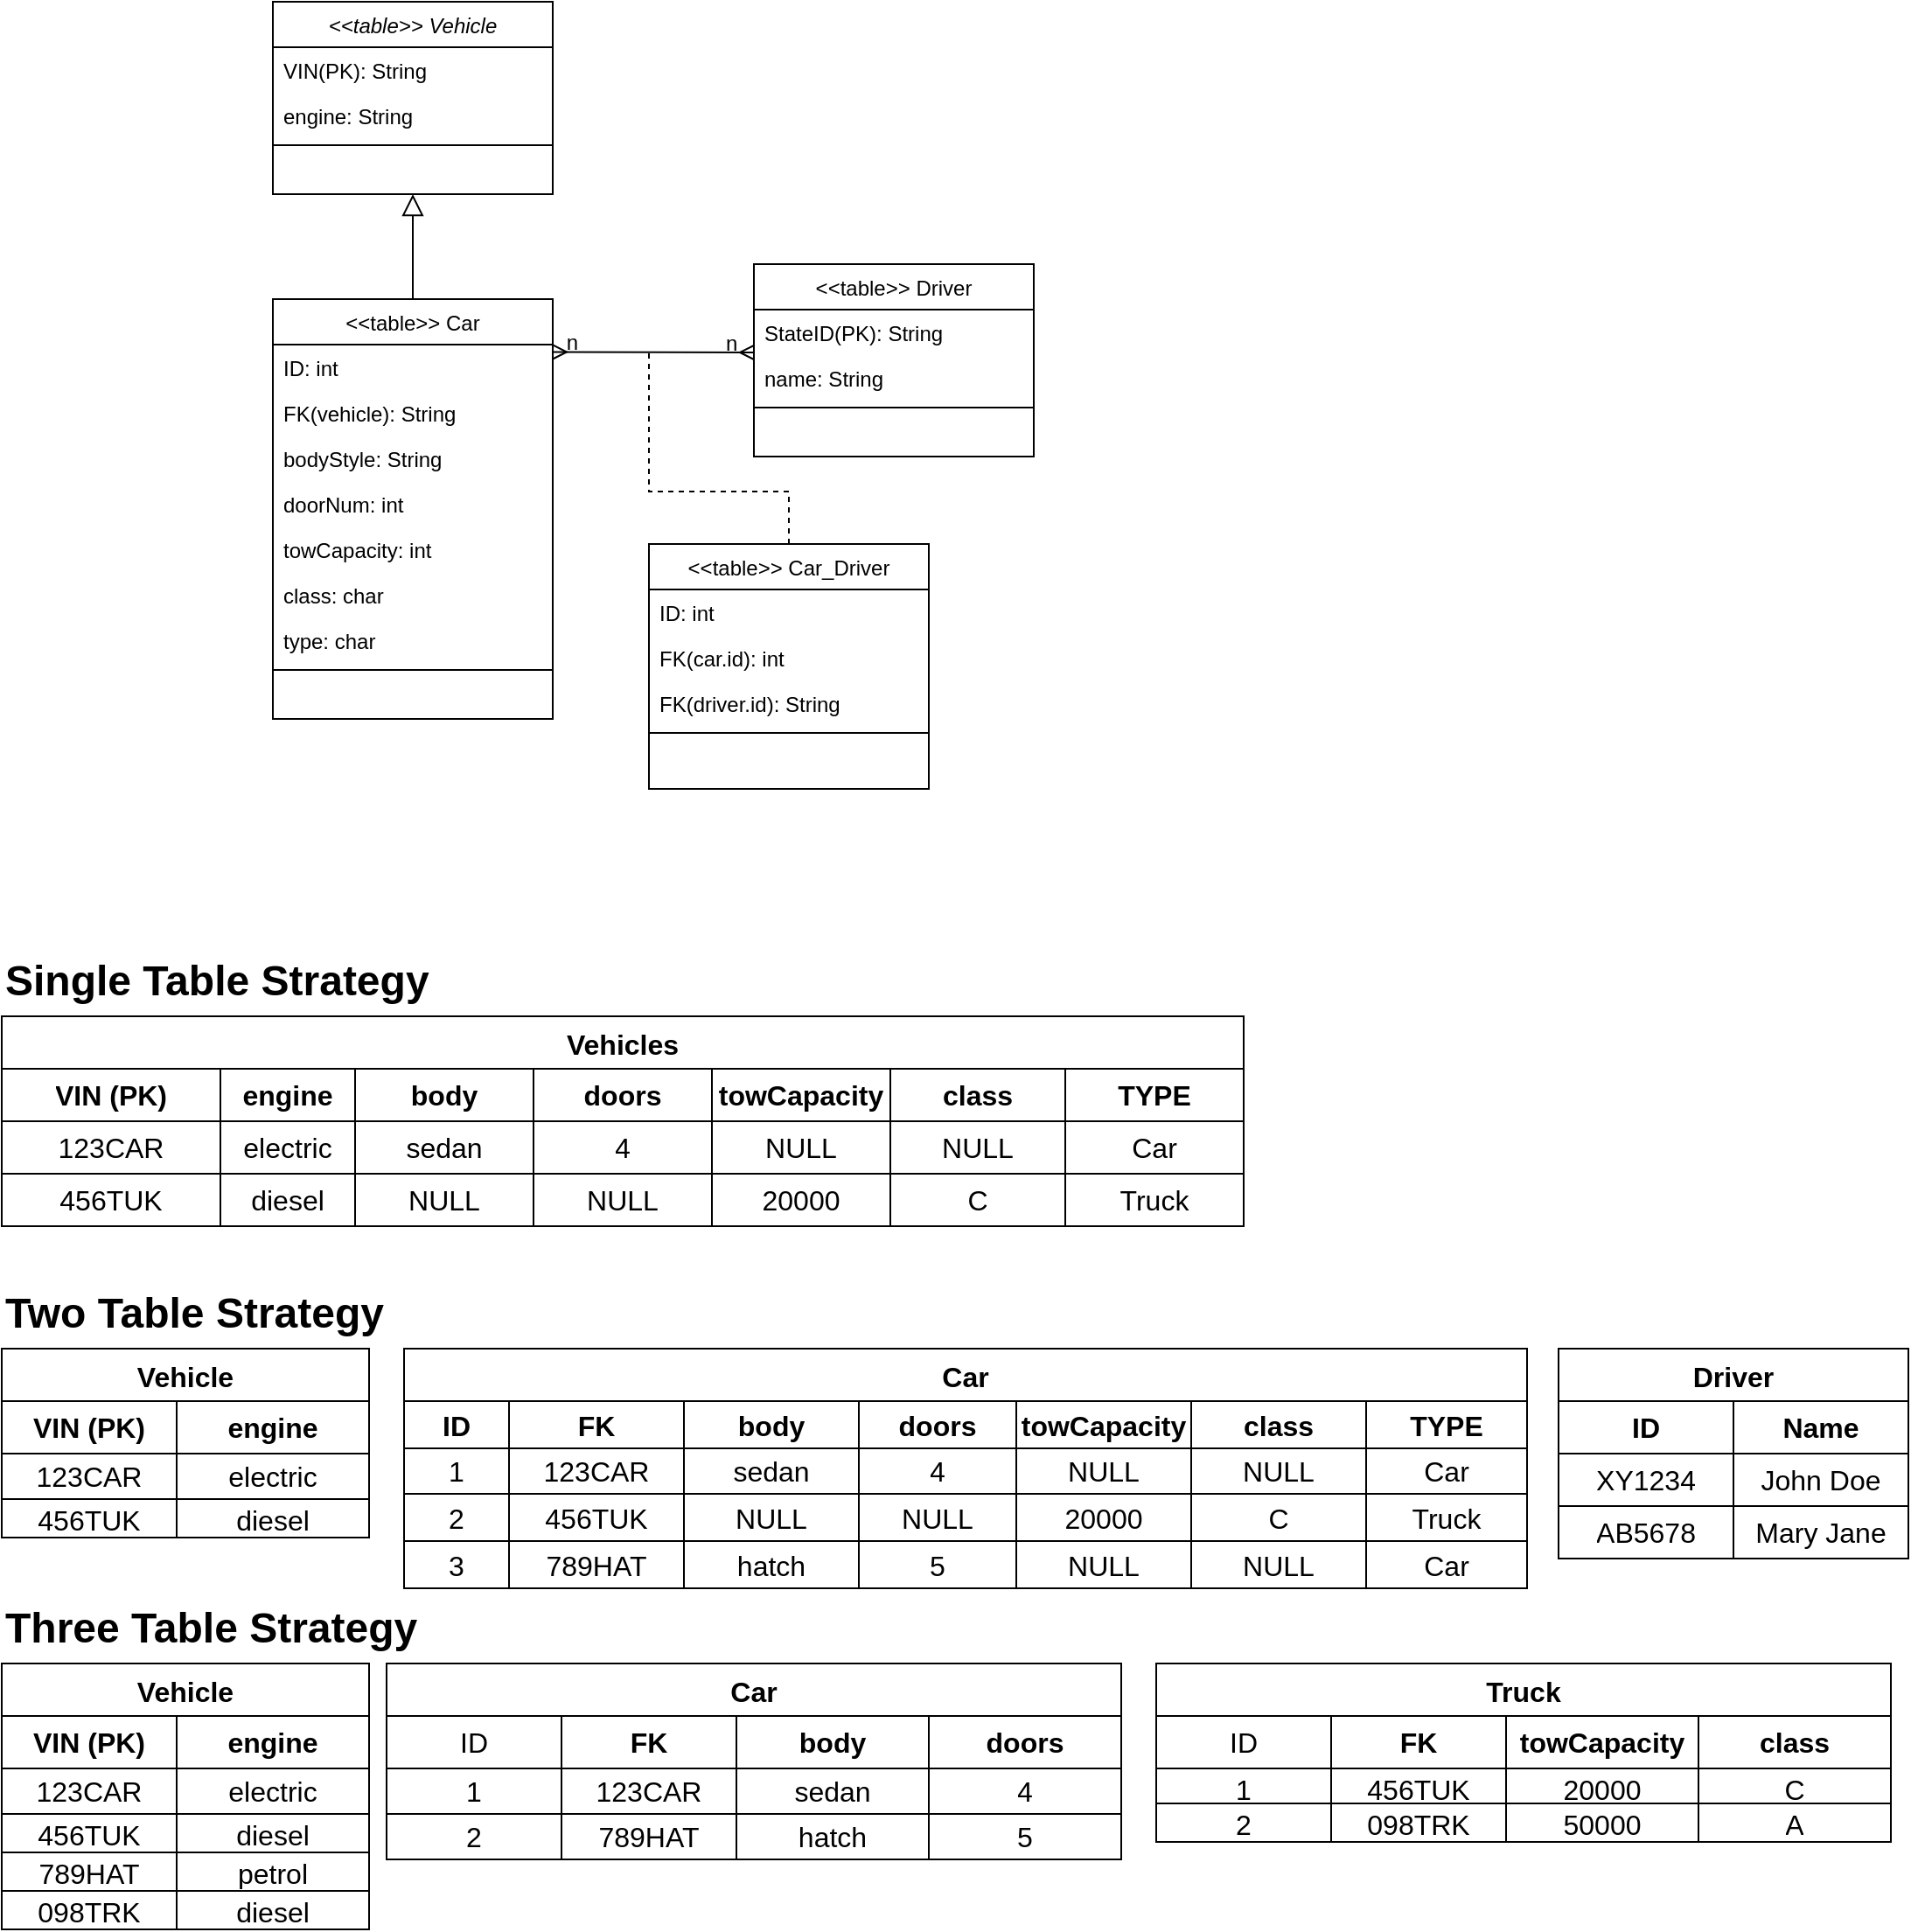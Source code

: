 <mxfile version="22.0.8" type="github">
  <diagram id="C5RBs43oDa-KdzZeNtuy" name="Page-1">
    <mxGraphModel dx="1059" dy="1862" grid="1" gridSize="10" guides="1" tooltips="1" connect="1" arrows="1" fold="1" page="1" pageScale="1" pageWidth="827" pageHeight="1169" math="0" shadow="0">
      <root>
        <mxCell id="WIyWlLk6GJQsqaUBKTNV-0" />
        <mxCell id="WIyWlLk6GJQsqaUBKTNV-1" parent="WIyWlLk6GJQsqaUBKTNV-0" />
        <mxCell id="zkfFHV4jXpPFQw0GAbJ--0" value="&lt;&lt;table&gt;&gt; Vehicle" style="swimlane;fontStyle=2;align=center;verticalAlign=top;childLayout=stackLayout;horizontal=1;startSize=26;horizontalStack=0;resizeParent=1;resizeLast=0;collapsible=1;marginBottom=0;rounded=0;shadow=0;strokeWidth=1;" parent="WIyWlLk6GJQsqaUBKTNV-1" vertex="1">
          <mxGeometry x="185" y="-110" width="160" height="110" as="geometry">
            <mxRectangle x="230" y="140" width="160" height="26" as="alternateBounds" />
          </mxGeometry>
        </mxCell>
        <mxCell id="zkfFHV4jXpPFQw0GAbJ--1" value="VIN(PK): String" style="text;align=left;verticalAlign=top;spacingLeft=4;spacingRight=4;overflow=hidden;rotatable=0;points=[[0,0.5],[1,0.5]];portConstraint=eastwest;" parent="zkfFHV4jXpPFQw0GAbJ--0" vertex="1">
          <mxGeometry y="26" width="160" height="26" as="geometry" />
        </mxCell>
        <mxCell id="zkfFHV4jXpPFQw0GAbJ--3" value="engine: String" style="text;align=left;verticalAlign=top;spacingLeft=4;spacingRight=4;overflow=hidden;rotatable=0;points=[[0,0.5],[1,0.5]];portConstraint=eastwest;rounded=0;shadow=0;html=0;" parent="zkfFHV4jXpPFQw0GAbJ--0" vertex="1">
          <mxGeometry y="52" width="160" height="26" as="geometry" />
        </mxCell>
        <mxCell id="zkfFHV4jXpPFQw0GAbJ--4" value="" style="line;html=1;strokeWidth=1;align=left;verticalAlign=middle;spacingTop=-1;spacingLeft=3;spacingRight=3;rotatable=0;labelPosition=right;points=[];portConstraint=eastwest;" parent="zkfFHV4jXpPFQw0GAbJ--0" vertex="1">
          <mxGeometry y="78" width="160" height="8" as="geometry" />
        </mxCell>
        <mxCell id="zkfFHV4jXpPFQw0GAbJ--6" value="&lt;&lt;table&gt;&gt; Car" style="swimlane;fontStyle=0;align=center;verticalAlign=top;childLayout=stackLayout;horizontal=1;startSize=26;horizontalStack=0;resizeParent=1;resizeLast=0;collapsible=1;marginBottom=0;rounded=0;shadow=0;strokeWidth=1;" parent="WIyWlLk6GJQsqaUBKTNV-1" vertex="1">
          <mxGeometry x="185" y="60" width="160" height="240" as="geometry">
            <mxRectangle x="130" y="380" width="160" height="26" as="alternateBounds" />
          </mxGeometry>
        </mxCell>
        <mxCell id="qTT1qWsow2gn_lTEbIj9-9" value="ID: int" style="text;align=left;verticalAlign=top;spacingLeft=4;spacingRight=4;overflow=hidden;rotatable=0;points=[[0,0.5],[1,0.5]];portConstraint=eastwest;" parent="zkfFHV4jXpPFQw0GAbJ--6" vertex="1">
          <mxGeometry y="26" width="160" height="26" as="geometry" />
        </mxCell>
        <mxCell id="qTT1qWsow2gn_lTEbIj9-7" value="FK(vehicle): String" style="text;align=left;verticalAlign=top;spacingLeft=4;spacingRight=4;overflow=hidden;rotatable=0;points=[[0,0.5],[1,0.5]];portConstraint=eastwest;" parent="zkfFHV4jXpPFQw0GAbJ--6" vertex="1">
          <mxGeometry y="52" width="160" height="26" as="geometry" />
        </mxCell>
        <mxCell id="zkfFHV4jXpPFQw0GAbJ--7" value="bodyStyle: String" style="text;align=left;verticalAlign=top;spacingLeft=4;spacingRight=4;overflow=hidden;rotatable=0;points=[[0,0.5],[1,0.5]];portConstraint=eastwest;" parent="zkfFHV4jXpPFQw0GAbJ--6" vertex="1">
          <mxGeometry y="78" width="160" height="26" as="geometry" />
        </mxCell>
        <mxCell id="uHE-7Hw3FMsKGd7m1PLl-0" value="doorNum: int" style="text;align=left;verticalAlign=top;spacingLeft=4;spacingRight=4;overflow=hidden;rotatable=0;points=[[0,0.5],[1,0.5]];portConstraint=eastwest;rounded=0;shadow=0;html=0;" parent="zkfFHV4jXpPFQw0GAbJ--6" vertex="1">
          <mxGeometry y="104" width="160" height="26" as="geometry" />
        </mxCell>
        <mxCell id="jzrq9AwOAMs-qS_vkONS-0" value="towCapacity: int" style="text;align=left;verticalAlign=top;spacingLeft=4;spacingRight=4;overflow=hidden;rotatable=0;points=[[0,0.5],[1,0.5]];portConstraint=eastwest;" vertex="1" parent="zkfFHV4jXpPFQw0GAbJ--6">
          <mxGeometry y="130" width="160" height="26" as="geometry" />
        </mxCell>
        <mxCell id="jzrq9AwOAMs-qS_vkONS-1" value="class: char" style="text;align=left;verticalAlign=top;spacingLeft=4;spacingRight=4;overflow=hidden;rotatable=0;points=[[0,0.5],[1,0.5]];portConstraint=eastwest;" vertex="1" parent="zkfFHV4jXpPFQw0GAbJ--6">
          <mxGeometry y="156" width="160" height="26" as="geometry" />
        </mxCell>
        <mxCell id="jzrq9AwOAMs-qS_vkONS-2" value="type: char" style="text;align=left;verticalAlign=top;spacingLeft=4;spacingRight=4;overflow=hidden;rotatable=0;points=[[0,0.5],[1,0.5]];portConstraint=eastwest;" vertex="1" parent="zkfFHV4jXpPFQw0GAbJ--6">
          <mxGeometry y="182" width="160" height="26" as="geometry" />
        </mxCell>
        <mxCell id="zkfFHV4jXpPFQw0GAbJ--9" value="" style="line;html=1;strokeWidth=1;align=left;verticalAlign=middle;spacingTop=-1;spacingLeft=3;spacingRight=3;rotatable=0;labelPosition=right;points=[];portConstraint=eastwest;" parent="zkfFHV4jXpPFQw0GAbJ--6" vertex="1">
          <mxGeometry y="208" width="160" height="8" as="geometry" />
        </mxCell>
        <mxCell id="zkfFHV4jXpPFQw0GAbJ--12" value="" style="endArrow=block;endSize=10;endFill=0;shadow=0;strokeWidth=1;rounded=0;edgeStyle=elbowEdgeStyle;elbow=vertical;" parent="WIyWlLk6GJQsqaUBKTNV-1" source="zkfFHV4jXpPFQw0GAbJ--6" target="zkfFHV4jXpPFQw0GAbJ--0" edge="1">
          <mxGeometry width="160" relative="1" as="geometry">
            <mxPoint x="205" y="53" as="sourcePoint" />
            <mxPoint x="205" y="53" as="targetPoint" />
          </mxGeometry>
        </mxCell>
        <mxCell id="uHE-7Hw3FMsKGd7m1PLl-2" value="Vehicles" style="shape=table;startSize=30;container=1;collapsible=0;childLayout=tableLayout;strokeColor=default;fontSize=16;fontStyle=1" parent="WIyWlLk6GJQsqaUBKTNV-1" vertex="1">
          <mxGeometry x="30" y="470" width="710" height="120" as="geometry" />
        </mxCell>
        <mxCell id="uHE-7Hw3FMsKGd7m1PLl-3" value="" style="shape=tableRow;horizontal=0;startSize=0;swimlaneHead=0;swimlaneBody=0;strokeColor=inherit;top=0;left=0;bottom=0;right=0;collapsible=0;dropTarget=0;fillColor=none;points=[[0,0.5],[1,0.5]];portConstraint=eastwest;fontSize=16;" parent="uHE-7Hw3FMsKGd7m1PLl-2" vertex="1">
          <mxGeometry y="30" width="710" height="30" as="geometry" />
        </mxCell>
        <mxCell id="uHE-7Hw3FMsKGd7m1PLl-4" value="&lt;b&gt;VIN (PK)&lt;/b&gt;" style="shape=partialRectangle;html=1;whiteSpace=wrap;connectable=0;strokeColor=inherit;overflow=hidden;fillColor=none;top=0;left=0;bottom=0;right=0;pointerEvents=1;fontSize=16;" parent="uHE-7Hw3FMsKGd7m1PLl-3" vertex="1">
          <mxGeometry width="125" height="30" as="geometry">
            <mxRectangle width="125" height="30" as="alternateBounds" />
          </mxGeometry>
        </mxCell>
        <mxCell id="uHE-7Hw3FMsKGd7m1PLl-5" value="&lt;b&gt;engine&lt;/b&gt;" style="shape=partialRectangle;html=1;whiteSpace=wrap;connectable=0;strokeColor=inherit;overflow=hidden;fillColor=none;top=0;left=0;bottom=0;right=0;pointerEvents=1;fontSize=16;" parent="uHE-7Hw3FMsKGd7m1PLl-3" vertex="1">
          <mxGeometry x="125" width="77" height="30" as="geometry">
            <mxRectangle width="77" height="30" as="alternateBounds" />
          </mxGeometry>
        </mxCell>
        <mxCell id="uHE-7Hw3FMsKGd7m1PLl-6" value="&lt;b&gt;body&lt;/b&gt;" style="shape=partialRectangle;html=1;whiteSpace=wrap;connectable=0;strokeColor=inherit;overflow=hidden;fillColor=none;top=0;left=0;bottom=0;right=0;pointerEvents=1;fontSize=16;" parent="uHE-7Hw3FMsKGd7m1PLl-3" vertex="1">
          <mxGeometry x="202" width="102" height="30" as="geometry">
            <mxRectangle width="102" height="30" as="alternateBounds" />
          </mxGeometry>
        </mxCell>
        <mxCell id="uHE-7Hw3FMsKGd7m1PLl-15" value="&lt;b&gt;doors&lt;/b&gt;" style="shape=partialRectangle;html=1;whiteSpace=wrap;connectable=0;strokeColor=inherit;overflow=hidden;fillColor=none;top=0;left=0;bottom=0;right=0;pointerEvents=1;fontSize=16;" parent="uHE-7Hw3FMsKGd7m1PLl-3" vertex="1">
          <mxGeometry x="304" width="102" height="30" as="geometry">
            <mxRectangle width="102" height="30" as="alternateBounds" />
          </mxGeometry>
        </mxCell>
        <mxCell id="uHE-7Hw3FMsKGd7m1PLl-18" value="&lt;b&gt;towCapacity&lt;/b&gt;" style="shape=partialRectangle;html=1;whiteSpace=wrap;connectable=0;strokeColor=inherit;overflow=hidden;fillColor=none;top=0;left=0;bottom=0;right=0;pointerEvents=1;fontSize=16;" parent="uHE-7Hw3FMsKGd7m1PLl-3" vertex="1">
          <mxGeometry x="406" width="102" height="30" as="geometry">
            <mxRectangle width="102" height="30" as="alternateBounds" />
          </mxGeometry>
        </mxCell>
        <mxCell id="uHE-7Hw3FMsKGd7m1PLl-21" value="&lt;b&gt;class&lt;/b&gt;" style="shape=partialRectangle;html=1;whiteSpace=wrap;connectable=0;strokeColor=inherit;overflow=hidden;fillColor=none;top=0;left=0;bottom=0;right=0;pointerEvents=1;fontSize=16;" parent="uHE-7Hw3FMsKGd7m1PLl-3" vertex="1">
          <mxGeometry x="508" width="100" height="30" as="geometry">
            <mxRectangle width="100" height="30" as="alternateBounds" />
          </mxGeometry>
        </mxCell>
        <mxCell id="uHE-7Hw3FMsKGd7m1PLl-27" value="&lt;b&gt;TYPE&lt;/b&gt;" style="shape=partialRectangle;html=1;whiteSpace=wrap;connectable=0;strokeColor=inherit;overflow=hidden;fillColor=none;top=0;left=0;bottom=0;right=0;pointerEvents=1;fontSize=16;" parent="uHE-7Hw3FMsKGd7m1PLl-3" vertex="1">
          <mxGeometry x="608" width="102" height="30" as="geometry">
            <mxRectangle width="102" height="30" as="alternateBounds" />
          </mxGeometry>
        </mxCell>
        <mxCell id="uHE-7Hw3FMsKGd7m1PLl-7" value="" style="shape=tableRow;horizontal=0;startSize=0;swimlaneHead=0;swimlaneBody=0;strokeColor=inherit;top=0;left=0;bottom=0;right=0;collapsible=0;dropTarget=0;fillColor=none;points=[[0,0.5],[1,0.5]];portConstraint=eastwest;fontSize=16;" parent="uHE-7Hw3FMsKGd7m1PLl-2" vertex="1">
          <mxGeometry y="60" width="710" height="30" as="geometry" />
        </mxCell>
        <mxCell id="uHE-7Hw3FMsKGd7m1PLl-8" value="123CAR" style="shape=partialRectangle;html=1;whiteSpace=wrap;connectable=0;strokeColor=inherit;overflow=hidden;fillColor=none;top=0;left=0;bottom=0;right=0;pointerEvents=1;fontSize=16;" parent="uHE-7Hw3FMsKGd7m1PLl-7" vertex="1">
          <mxGeometry width="125" height="30" as="geometry">
            <mxRectangle width="125" height="30" as="alternateBounds" />
          </mxGeometry>
        </mxCell>
        <mxCell id="uHE-7Hw3FMsKGd7m1PLl-9" value="electric" style="shape=partialRectangle;html=1;whiteSpace=wrap;connectable=0;strokeColor=inherit;overflow=hidden;fillColor=none;top=0;left=0;bottom=0;right=0;pointerEvents=1;fontSize=16;" parent="uHE-7Hw3FMsKGd7m1PLl-7" vertex="1">
          <mxGeometry x="125" width="77" height="30" as="geometry">
            <mxRectangle width="77" height="30" as="alternateBounds" />
          </mxGeometry>
        </mxCell>
        <mxCell id="uHE-7Hw3FMsKGd7m1PLl-10" value="sedan" style="shape=partialRectangle;html=1;whiteSpace=wrap;connectable=0;strokeColor=inherit;overflow=hidden;fillColor=none;top=0;left=0;bottom=0;right=0;pointerEvents=1;fontSize=16;" parent="uHE-7Hw3FMsKGd7m1PLl-7" vertex="1">
          <mxGeometry x="202" width="102" height="30" as="geometry">
            <mxRectangle width="102" height="30" as="alternateBounds" />
          </mxGeometry>
        </mxCell>
        <mxCell id="uHE-7Hw3FMsKGd7m1PLl-16" value="4" style="shape=partialRectangle;html=1;whiteSpace=wrap;connectable=0;strokeColor=inherit;overflow=hidden;fillColor=none;top=0;left=0;bottom=0;right=0;pointerEvents=1;fontSize=16;" parent="uHE-7Hw3FMsKGd7m1PLl-7" vertex="1">
          <mxGeometry x="304" width="102" height="30" as="geometry">
            <mxRectangle width="102" height="30" as="alternateBounds" />
          </mxGeometry>
        </mxCell>
        <mxCell id="uHE-7Hw3FMsKGd7m1PLl-19" value="NULL" style="shape=partialRectangle;html=1;whiteSpace=wrap;connectable=0;strokeColor=inherit;overflow=hidden;fillColor=none;top=0;left=0;bottom=0;right=0;pointerEvents=1;fontSize=16;" parent="uHE-7Hw3FMsKGd7m1PLl-7" vertex="1">
          <mxGeometry x="406" width="102" height="30" as="geometry">
            <mxRectangle width="102" height="30" as="alternateBounds" />
          </mxGeometry>
        </mxCell>
        <mxCell id="uHE-7Hw3FMsKGd7m1PLl-22" value="NULL" style="shape=partialRectangle;html=1;whiteSpace=wrap;connectable=0;strokeColor=inherit;overflow=hidden;fillColor=none;top=0;left=0;bottom=0;right=0;pointerEvents=1;fontSize=16;" parent="uHE-7Hw3FMsKGd7m1PLl-7" vertex="1">
          <mxGeometry x="508" width="100" height="30" as="geometry">
            <mxRectangle width="100" height="30" as="alternateBounds" />
          </mxGeometry>
        </mxCell>
        <mxCell id="uHE-7Hw3FMsKGd7m1PLl-28" value="Car" style="shape=partialRectangle;html=1;whiteSpace=wrap;connectable=0;strokeColor=inherit;overflow=hidden;fillColor=none;top=0;left=0;bottom=0;right=0;pointerEvents=1;fontSize=16;" parent="uHE-7Hw3FMsKGd7m1PLl-7" vertex="1">
          <mxGeometry x="608" width="102" height="30" as="geometry">
            <mxRectangle width="102" height="30" as="alternateBounds" />
          </mxGeometry>
        </mxCell>
        <mxCell id="uHE-7Hw3FMsKGd7m1PLl-11" value="" style="shape=tableRow;horizontal=0;startSize=0;swimlaneHead=0;swimlaneBody=0;strokeColor=inherit;top=0;left=0;bottom=0;right=0;collapsible=0;dropTarget=0;fillColor=none;points=[[0,0.5],[1,0.5]];portConstraint=eastwest;fontSize=16;" parent="uHE-7Hw3FMsKGd7m1PLl-2" vertex="1">
          <mxGeometry y="90" width="710" height="30" as="geometry" />
        </mxCell>
        <mxCell id="uHE-7Hw3FMsKGd7m1PLl-12" value="456TUK" style="shape=partialRectangle;html=1;whiteSpace=wrap;connectable=0;strokeColor=inherit;overflow=hidden;fillColor=none;top=0;left=0;bottom=0;right=0;pointerEvents=1;fontSize=16;" parent="uHE-7Hw3FMsKGd7m1PLl-11" vertex="1">
          <mxGeometry width="125" height="30" as="geometry">
            <mxRectangle width="125" height="30" as="alternateBounds" />
          </mxGeometry>
        </mxCell>
        <mxCell id="uHE-7Hw3FMsKGd7m1PLl-13" value="diesel" style="shape=partialRectangle;html=1;whiteSpace=wrap;connectable=0;strokeColor=inherit;overflow=hidden;fillColor=none;top=0;left=0;bottom=0;right=0;pointerEvents=1;fontSize=16;" parent="uHE-7Hw3FMsKGd7m1PLl-11" vertex="1">
          <mxGeometry x="125" width="77" height="30" as="geometry">
            <mxRectangle width="77" height="30" as="alternateBounds" />
          </mxGeometry>
        </mxCell>
        <mxCell id="uHE-7Hw3FMsKGd7m1PLl-14" value="NULL" style="shape=partialRectangle;html=1;whiteSpace=wrap;connectable=0;strokeColor=inherit;overflow=hidden;fillColor=none;top=0;left=0;bottom=0;right=0;pointerEvents=1;fontSize=16;" parent="uHE-7Hw3FMsKGd7m1PLl-11" vertex="1">
          <mxGeometry x="202" width="102" height="30" as="geometry">
            <mxRectangle width="102" height="30" as="alternateBounds" />
          </mxGeometry>
        </mxCell>
        <mxCell id="uHE-7Hw3FMsKGd7m1PLl-17" value="NULL" style="shape=partialRectangle;html=1;whiteSpace=wrap;connectable=0;strokeColor=inherit;overflow=hidden;fillColor=none;top=0;left=0;bottom=0;right=0;pointerEvents=1;fontSize=16;" parent="uHE-7Hw3FMsKGd7m1PLl-11" vertex="1">
          <mxGeometry x="304" width="102" height="30" as="geometry">
            <mxRectangle width="102" height="30" as="alternateBounds" />
          </mxGeometry>
        </mxCell>
        <mxCell id="uHE-7Hw3FMsKGd7m1PLl-20" value="20000" style="shape=partialRectangle;html=1;whiteSpace=wrap;connectable=0;strokeColor=inherit;overflow=hidden;fillColor=none;top=0;left=0;bottom=0;right=0;pointerEvents=1;fontSize=16;" parent="uHE-7Hw3FMsKGd7m1PLl-11" vertex="1">
          <mxGeometry x="406" width="102" height="30" as="geometry">
            <mxRectangle width="102" height="30" as="alternateBounds" />
          </mxGeometry>
        </mxCell>
        <mxCell id="uHE-7Hw3FMsKGd7m1PLl-23" value="C" style="shape=partialRectangle;html=1;whiteSpace=wrap;connectable=0;strokeColor=inherit;overflow=hidden;fillColor=none;top=0;left=0;bottom=0;right=0;pointerEvents=1;fontSize=16;" parent="uHE-7Hw3FMsKGd7m1PLl-11" vertex="1">
          <mxGeometry x="508" width="100" height="30" as="geometry">
            <mxRectangle width="100" height="30" as="alternateBounds" />
          </mxGeometry>
        </mxCell>
        <mxCell id="uHE-7Hw3FMsKGd7m1PLl-29" value="Truck" style="shape=partialRectangle;html=1;whiteSpace=wrap;connectable=0;strokeColor=inherit;overflow=hidden;fillColor=none;top=0;left=0;bottom=0;right=0;pointerEvents=1;fontSize=16;" parent="uHE-7Hw3FMsKGd7m1PLl-11" vertex="1">
          <mxGeometry x="608" width="102" height="30" as="geometry">
            <mxRectangle width="102" height="30" as="alternateBounds" />
          </mxGeometry>
        </mxCell>
        <mxCell id="uHE-7Hw3FMsKGd7m1PLl-30" value="Single Table Strategy" style="text;strokeColor=none;fillColor=none;html=1;fontSize=24;fontStyle=1;verticalAlign=middle;align=left;" parent="WIyWlLk6GJQsqaUBKTNV-1" vertex="1">
          <mxGeometry x="30" y="430" width="250" height="40" as="geometry" />
        </mxCell>
        <mxCell id="uHE-7Hw3FMsKGd7m1PLl-31" value="Two Table Strategy" style="text;strokeColor=none;fillColor=none;html=1;fontSize=24;fontStyle=1;verticalAlign=middle;align=left;" parent="WIyWlLk6GJQsqaUBKTNV-1" vertex="1">
          <mxGeometry x="30" y="620" width="250" height="40" as="geometry" />
        </mxCell>
        <mxCell id="uHE-7Hw3FMsKGd7m1PLl-32" value="Vehicle" style="shape=table;startSize=30;container=1;collapsible=0;childLayout=tableLayout;strokeColor=default;fontSize=16;fontStyle=1" parent="WIyWlLk6GJQsqaUBKTNV-1" vertex="1">
          <mxGeometry x="30" y="660" width="210" height="108" as="geometry" />
        </mxCell>
        <mxCell id="uHE-7Hw3FMsKGd7m1PLl-33" value="" style="shape=tableRow;horizontal=0;startSize=0;swimlaneHead=0;swimlaneBody=0;strokeColor=inherit;top=0;left=0;bottom=0;right=0;collapsible=0;dropTarget=0;fillColor=none;points=[[0,0.5],[1,0.5]];portConstraint=eastwest;fontSize=16;" parent="uHE-7Hw3FMsKGd7m1PLl-32" vertex="1">
          <mxGeometry y="30" width="210" height="30" as="geometry" />
        </mxCell>
        <mxCell id="uHE-7Hw3FMsKGd7m1PLl-34" value="&lt;b&gt;VIN (PK)&lt;/b&gt;" style="shape=partialRectangle;html=1;whiteSpace=wrap;connectable=0;strokeColor=inherit;overflow=hidden;fillColor=none;top=0;left=0;bottom=0;right=0;pointerEvents=1;fontSize=16;" parent="uHE-7Hw3FMsKGd7m1PLl-33" vertex="1">
          <mxGeometry width="100" height="30" as="geometry">
            <mxRectangle width="100" height="30" as="alternateBounds" />
          </mxGeometry>
        </mxCell>
        <mxCell id="uHE-7Hw3FMsKGd7m1PLl-35" value="&lt;b&gt;engine&lt;/b&gt;" style="shape=partialRectangle;html=1;whiteSpace=wrap;connectable=0;strokeColor=inherit;overflow=hidden;fillColor=none;top=0;left=0;bottom=0;right=0;pointerEvents=1;fontSize=16;" parent="uHE-7Hw3FMsKGd7m1PLl-33" vertex="1">
          <mxGeometry x="100" width="110" height="30" as="geometry">
            <mxRectangle width="110" height="30" as="alternateBounds" />
          </mxGeometry>
        </mxCell>
        <mxCell id="uHE-7Hw3FMsKGd7m1PLl-37" value="" style="shape=tableRow;horizontal=0;startSize=0;swimlaneHead=0;swimlaneBody=0;strokeColor=inherit;top=0;left=0;bottom=0;right=0;collapsible=0;dropTarget=0;fillColor=none;points=[[0,0.5],[1,0.5]];portConstraint=eastwest;fontSize=16;" parent="uHE-7Hw3FMsKGd7m1PLl-32" vertex="1">
          <mxGeometry y="60" width="210" height="26" as="geometry" />
        </mxCell>
        <mxCell id="uHE-7Hw3FMsKGd7m1PLl-38" value="123CAR" style="shape=partialRectangle;html=1;whiteSpace=wrap;connectable=0;strokeColor=inherit;overflow=hidden;fillColor=none;top=0;left=0;bottom=0;right=0;pointerEvents=1;fontSize=16;" parent="uHE-7Hw3FMsKGd7m1PLl-37" vertex="1">
          <mxGeometry width="100" height="26" as="geometry">
            <mxRectangle width="100" height="26" as="alternateBounds" />
          </mxGeometry>
        </mxCell>
        <mxCell id="uHE-7Hw3FMsKGd7m1PLl-39" value="electric" style="shape=partialRectangle;html=1;whiteSpace=wrap;connectable=0;strokeColor=inherit;overflow=hidden;fillColor=none;top=0;left=0;bottom=0;right=0;pointerEvents=1;fontSize=16;" parent="uHE-7Hw3FMsKGd7m1PLl-37" vertex="1">
          <mxGeometry x="100" width="110" height="26" as="geometry">
            <mxRectangle width="110" height="26" as="alternateBounds" />
          </mxGeometry>
        </mxCell>
        <mxCell id="uHE-7Hw3FMsKGd7m1PLl-41" value="" style="shape=tableRow;horizontal=0;startSize=0;swimlaneHead=0;swimlaneBody=0;strokeColor=inherit;top=0;left=0;bottom=0;right=0;collapsible=0;dropTarget=0;fillColor=none;points=[[0,0.5],[1,0.5]];portConstraint=eastwest;fontSize=16;" parent="uHE-7Hw3FMsKGd7m1PLl-32" vertex="1">
          <mxGeometry y="86" width="210" height="22" as="geometry" />
        </mxCell>
        <mxCell id="uHE-7Hw3FMsKGd7m1PLl-42" value="456TUK" style="shape=partialRectangle;html=1;whiteSpace=wrap;connectable=0;strokeColor=inherit;overflow=hidden;fillColor=none;top=0;left=0;bottom=0;right=0;pointerEvents=1;fontSize=16;" parent="uHE-7Hw3FMsKGd7m1PLl-41" vertex="1">
          <mxGeometry width="100" height="22" as="geometry">
            <mxRectangle width="100" height="22" as="alternateBounds" />
          </mxGeometry>
        </mxCell>
        <mxCell id="uHE-7Hw3FMsKGd7m1PLl-43" value="diesel" style="shape=partialRectangle;html=1;whiteSpace=wrap;connectable=0;strokeColor=inherit;overflow=hidden;fillColor=none;top=0;left=0;bottom=0;right=0;pointerEvents=1;fontSize=16;" parent="uHE-7Hw3FMsKGd7m1PLl-41" vertex="1">
          <mxGeometry x="100" width="110" height="22" as="geometry">
            <mxRectangle width="110" height="22" as="alternateBounds" />
          </mxGeometry>
        </mxCell>
        <mxCell id="uHE-7Hw3FMsKGd7m1PLl-45" value="Car" style="shape=table;startSize=30;container=1;collapsible=0;childLayout=tableLayout;strokeColor=default;fontSize=16;fontStyle=1" parent="WIyWlLk6GJQsqaUBKTNV-1" vertex="1">
          <mxGeometry x="260" y="660" width="642" height="137" as="geometry" />
        </mxCell>
        <mxCell id="uHE-7Hw3FMsKGd7m1PLl-46" value="" style="shape=tableRow;horizontal=0;startSize=0;swimlaneHead=0;swimlaneBody=0;strokeColor=inherit;top=0;left=0;bottom=0;right=0;collapsible=0;dropTarget=0;fillColor=none;points=[[0,0.5],[1,0.5]];portConstraint=eastwest;fontSize=16;" parent="uHE-7Hw3FMsKGd7m1PLl-45" vertex="1">
          <mxGeometry y="30" width="642" height="27" as="geometry" />
        </mxCell>
        <mxCell id="uHE-7Hw3FMsKGd7m1PLl-67" value="&lt;b&gt;ID&lt;/b&gt;" style="shape=partialRectangle;html=1;whiteSpace=wrap;connectable=0;strokeColor=inherit;overflow=hidden;fillColor=none;top=0;left=0;bottom=0;right=0;pointerEvents=1;fontSize=16;" parent="uHE-7Hw3FMsKGd7m1PLl-46" vertex="1">
          <mxGeometry width="60" height="27" as="geometry">
            <mxRectangle width="60" height="27" as="alternateBounds" />
          </mxGeometry>
        </mxCell>
        <mxCell id="uHE-7Hw3FMsKGd7m1PLl-47" value="&lt;b&gt;FK&lt;/b&gt;" style="shape=partialRectangle;html=1;whiteSpace=wrap;connectable=0;strokeColor=inherit;overflow=hidden;fillColor=none;top=0;left=0;bottom=0;right=0;pointerEvents=1;fontSize=16;" parent="uHE-7Hw3FMsKGd7m1PLl-46" vertex="1">
          <mxGeometry x="60" width="100" height="27" as="geometry">
            <mxRectangle width="100" height="27" as="alternateBounds" />
          </mxGeometry>
        </mxCell>
        <mxCell id="uHE-7Hw3FMsKGd7m1PLl-48" value="&lt;b&gt;body&lt;/b&gt;" style="shape=partialRectangle;html=1;whiteSpace=wrap;connectable=0;strokeColor=inherit;overflow=hidden;fillColor=none;top=0;left=0;bottom=0;right=0;pointerEvents=1;fontSize=16;" parent="uHE-7Hw3FMsKGd7m1PLl-46" vertex="1">
          <mxGeometry x="160" width="100" height="27" as="geometry">
            <mxRectangle width="100" height="27" as="alternateBounds" />
          </mxGeometry>
        </mxCell>
        <mxCell id="uHE-7Hw3FMsKGd7m1PLl-49" value="&lt;b&gt;doors&lt;/b&gt;" style="shape=partialRectangle;html=1;whiteSpace=wrap;connectable=0;strokeColor=inherit;overflow=hidden;fillColor=none;top=0;left=0;bottom=0;right=0;pointerEvents=1;fontSize=16;" parent="uHE-7Hw3FMsKGd7m1PLl-46" vertex="1">
          <mxGeometry x="260" width="90" height="27" as="geometry">
            <mxRectangle width="90" height="27" as="alternateBounds" />
          </mxGeometry>
        </mxCell>
        <mxCell id="uHE-7Hw3FMsKGd7m1PLl-58" value="&lt;b&gt;towCapacity&lt;/b&gt;" style="shape=partialRectangle;html=1;whiteSpace=wrap;connectable=0;strokeColor=inherit;overflow=hidden;fillColor=none;top=0;left=0;bottom=0;right=0;pointerEvents=1;fontSize=16;" parent="uHE-7Hw3FMsKGd7m1PLl-46" vertex="1">
          <mxGeometry x="350" width="100" height="27" as="geometry">
            <mxRectangle width="100" height="27" as="alternateBounds" />
          </mxGeometry>
        </mxCell>
        <mxCell id="uHE-7Hw3FMsKGd7m1PLl-61" value="&lt;b&gt;class&lt;/b&gt;" style="shape=partialRectangle;html=1;whiteSpace=wrap;connectable=0;strokeColor=inherit;overflow=hidden;fillColor=none;top=0;left=0;bottom=0;right=0;pointerEvents=1;fontSize=16;" parent="uHE-7Hw3FMsKGd7m1PLl-46" vertex="1">
          <mxGeometry x="450" width="100" height="27" as="geometry">
            <mxRectangle width="100" height="27" as="alternateBounds" />
          </mxGeometry>
        </mxCell>
        <mxCell id="uHE-7Hw3FMsKGd7m1PLl-64" value="&lt;b&gt;TYPE&lt;/b&gt;" style="shape=partialRectangle;html=1;whiteSpace=wrap;connectable=0;strokeColor=inherit;overflow=hidden;fillColor=none;top=0;left=0;bottom=0;right=0;pointerEvents=1;fontSize=16;" parent="uHE-7Hw3FMsKGd7m1PLl-46" vertex="1">
          <mxGeometry x="550" width="92" height="27" as="geometry">
            <mxRectangle width="92" height="27" as="alternateBounds" />
          </mxGeometry>
        </mxCell>
        <mxCell id="uHE-7Hw3FMsKGd7m1PLl-50" value="" style="shape=tableRow;horizontal=0;startSize=0;swimlaneHead=0;swimlaneBody=0;strokeColor=inherit;top=0;left=0;bottom=0;right=0;collapsible=0;dropTarget=0;fillColor=none;points=[[0,0.5],[1,0.5]];portConstraint=eastwest;fontSize=16;" parent="uHE-7Hw3FMsKGd7m1PLl-45" vertex="1">
          <mxGeometry y="57" width="642" height="26" as="geometry" />
        </mxCell>
        <mxCell id="uHE-7Hw3FMsKGd7m1PLl-68" value="1" style="shape=partialRectangle;html=1;whiteSpace=wrap;connectable=0;strokeColor=inherit;overflow=hidden;fillColor=none;top=0;left=0;bottom=0;right=0;pointerEvents=1;fontSize=16;" parent="uHE-7Hw3FMsKGd7m1PLl-50" vertex="1">
          <mxGeometry width="60" height="26" as="geometry">
            <mxRectangle width="60" height="26" as="alternateBounds" />
          </mxGeometry>
        </mxCell>
        <mxCell id="uHE-7Hw3FMsKGd7m1PLl-51" value="123CAR" style="shape=partialRectangle;html=1;whiteSpace=wrap;connectable=0;strokeColor=inherit;overflow=hidden;fillColor=none;top=0;left=0;bottom=0;right=0;pointerEvents=1;fontSize=16;" parent="uHE-7Hw3FMsKGd7m1PLl-50" vertex="1">
          <mxGeometry x="60" width="100" height="26" as="geometry">
            <mxRectangle width="100" height="26" as="alternateBounds" />
          </mxGeometry>
        </mxCell>
        <mxCell id="uHE-7Hw3FMsKGd7m1PLl-52" value="sedan" style="shape=partialRectangle;html=1;whiteSpace=wrap;connectable=0;strokeColor=inherit;overflow=hidden;fillColor=none;top=0;left=0;bottom=0;right=0;pointerEvents=1;fontSize=16;" parent="uHE-7Hw3FMsKGd7m1PLl-50" vertex="1">
          <mxGeometry x="160" width="100" height="26" as="geometry">
            <mxRectangle width="100" height="26" as="alternateBounds" />
          </mxGeometry>
        </mxCell>
        <mxCell id="uHE-7Hw3FMsKGd7m1PLl-53" value="4" style="shape=partialRectangle;html=1;whiteSpace=wrap;connectable=0;strokeColor=inherit;overflow=hidden;fillColor=none;top=0;left=0;bottom=0;right=0;pointerEvents=1;fontSize=16;" parent="uHE-7Hw3FMsKGd7m1PLl-50" vertex="1">
          <mxGeometry x="260" width="90" height="26" as="geometry">
            <mxRectangle width="90" height="26" as="alternateBounds" />
          </mxGeometry>
        </mxCell>
        <mxCell id="uHE-7Hw3FMsKGd7m1PLl-59" value="NULL" style="shape=partialRectangle;html=1;whiteSpace=wrap;connectable=0;strokeColor=inherit;overflow=hidden;fillColor=none;top=0;left=0;bottom=0;right=0;pointerEvents=1;fontSize=16;" parent="uHE-7Hw3FMsKGd7m1PLl-50" vertex="1">
          <mxGeometry x="350" width="100" height="26" as="geometry">
            <mxRectangle width="100" height="26" as="alternateBounds" />
          </mxGeometry>
        </mxCell>
        <mxCell id="uHE-7Hw3FMsKGd7m1PLl-62" value="NULL" style="shape=partialRectangle;html=1;whiteSpace=wrap;connectable=0;strokeColor=inherit;overflow=hidden;fillColor=none;top=0;left=0;bottom=0;right=0;pointerEvents=1;fontSize=16;" parent="uHE-7Hw3FMsKGd7m1PLl-50" vertex="1">
          <mxGeometry x="450" width="100" height="26" as="geometry">
            <mxRectangle width="100" height="26" as="alternateBounds" />
          </mxGeometry>
        </mxCell>
        <mxCell id="uHE-7Hw3FMsKGd7m1PLl-65" value="Car" style="shape=partialRectangle;html=1;whiteSpace=wrap;connectable=0;strokeColor=inherit;overflow=hidden;fillColor=none;top=0;left=0;bottom=0;right=0;pointerEvents=1;fontSize=16;" parent="uHE-7Hw3FMsKGd7m1PLl-50" vertex="1">
          <mxGeometry x="550" width="92" height="26" as="geometry">
            <mxRectangle width="92" height="26" as="alternateBounds" />
          </mxGeometry>
        </mxCell>
        <mxCell id="uHE-7Hw3FMsKGd7m1PLl-54" value="" style="shape=tableRow;horizontal=0;startSize=0;swimlaneHead=0;swimlaneBody=0;strokeColor=inherit;top=0;left=0;bottom=0;right=0;collapsible=0;dropTarget=0;fillColor=none;points=[[0,0.5],[1,0.5]];portConstraint=eastwest;fontSize=16;" parent="uHE-7Hw3FMsKGd7m1PLl-45" vertex="1">
          <mxGeometry y="83" width="642" height="27" as="geometry" />
        </mxCell>
        <mxCell id="uHE-7Hw3FMsKGd7m1PLl-69" value="2" style="shape=partialRectangle;html=1;whiteSpace=wrap;connectable=0;strokeColor=inherit;overflow=hidden;fillColor=none;top=0;left=0;bottom=0;right=0;pointerEvents=1;fontSize=16;" parent="uHE-7Hw3FMsKGd7m1PLl-54" vertex="1">
          <mxGeometry width="60" height="27" as="geometry">
            <mxRectangle width="60" height="27" as="alternateBounds" />
          </mxGeometry>
        </mxCell>
        <mxCell id="uHE-7Hw3FMsKGd7m1PLl-55" value="456TUK" style="shape=partialRectangle;html=1;whiteSpace=wrap;connectable=0;strokeColor=inherit;overflow=hidden;fillColor=none;top=0;left=0;bottom=0;right=0;pointerEvents=1;fontSize=16;" parent="uHE-7Hw3FMsKGd7m1PLl-54" vertex="1">
          <mxGeometry x="60" width="100" height="27" as="geometry">
            <mxRectangle width="100" height="27" as="alternateBounds" />
          </mxGeometry>
        </mxCell>
        <mxCell id="uHE-7Hw3FMsKGd7m1PLl-56" value="NULL" style="shape=partialRectangle;html=1;whiteSpace=wrap;connectable=0;strokeColor=inherit;overflow=hidden;fillColor=none;top=0;left=0;bottom=0;right=0;pointerEvents=1;fontSize=16;" parent="uHE-7Hw3FMsKGd7m1PLl-54" vertex="1">
          <mxGeometry x="160" width="100" height="27" as="geometry">
            <mxRectangle width="100" height="27" as="alternateBounds" />
          </mxGeometry>
        </mxCell>
        <mxCell id="uHE-7Hw3FMsKGd7m1PLl-57" value="NULL" style="shape=partialRectangle;html=1;whiteSpace=wrap;connectable=0;strokeColor=inherit;overflow=hidden;fillColor=none;top=0;left=0;bottom=0;right=0;pointerEvents=1;fontSize=16;" parent="uHE-7Hw3FMsKGd7m1PLl-54" vertex="1">
          <mxGeometry x="260" width="90" height="27" as="geometry">
            <mxRectangle width="90" height="27" as="alternateBounds" />
          </mxGeometry>
        </mxCell>
        <mxCell id="uHE-7Hw3FMsKGd7m1PLl-60" value="20000" style="shape=partialRectangle;html=1;whiteSpace=wrap;connectable=0;strokeColor=inherit;overflow=hidden;fillColor=none;top=0;left=0;bottom=0;right=0;pointerEvents=1;fontSize=16;" parent="uHE-7Hw3FMsKGd7m1PLl-54" vertex="1">
          <mxGeometry x="350" width="100" height="27" as="geometry">
            <mxRectangle width="100" height="27" as="alternateBounds" />
          </mxGeometry>
        </mxCell>
        <mxCell id="uHE-7Hw3FMsKGd7m1PLl-63" value="C" style="shape=partialRectangle;html=1;whiteSpace=wrap;connectable=0;strokeColor=inherit;overflow=hidden;fillColor=none;top=0;left=0;bottom=0;right=0;pointerEvents=1;fontSize=16;" parent="uHE-7Hw3FMsKGd7m1PLl-54" vertex="1">
          <mxGeometry x="450" width="100" height="27" as="geometry">
            <mxRectangle width="100" height="27" as="alternateBounds" />
          </mxGeometry>
        </mxCell>
        <mxCell id="uHE-7Hw3FMsKGd7m1PLl-66" value="Truck" style="shape=partialRectangle;html=1;whiteSpace=wrap;connectable=0;strokeColor=inherit;overflow=hidden;fillColor=none;top=0;left=0;bottom=0;right=0;pointerEvents=1;fontSize=16;" parent="uHE-7Hw3FMsKGd7m1PLl-54" vertex="1">
          <mxGeometry x="550" width="92" height="27" as="geometry">
            <mxRectangle width="92" height="27" as="alternateBounds" />
          </mxGeometry>
        </mxCell>
        <mxCell id="jzrq9AwOAMs-qS_vkONS-38" style="shape=tableRow;horizontal=0;startSize=0;swimlaneHead=0;swimlaneBody=0;strokeColor=inherit;top=0;left=0;bottom=0;right=0;collapsible=0;dropTarget=0;fillColor=none;points=[[0,0.5],[1,0.5]];portConstraint=eastwest;fontSize=16;" vertex="1" parent="uHE-7Hw3FMsKGd7m1PLl-45">
          <mxGeometry y="110" width="642" height="27" as="geometry" />
        </mxCell>
        <mxCell id="jzrq9AwOAMs-qS_vkONS-39" value="3" style="shape=partialRectangle;html=1;whiteSpace=wrap;connectable=0;strokeColor=inherit;overflow=hidden;fillColor=none;top=0;left=0;bottom=0;right=0;pointerEvents=1;fontSize=16;" vertex="1" parent="jzrq9AwOAMs-qS_vkONS-38">
          <mxGeometry width="60" height="27" as="geometry">
            <mxRectangle width="60" height="27" as="alternateBounds" />
          </mxGeometry>
        </mxCell>
        <mxCell id="jzrq9AwOAMs-qS_vkONS-40" value="789HAT" style="shape=partialRectangle;html=1;whiteSpace=wrap;connectable=0;strokeColor=inherit;overflow=hidden;fillColor=none;top=0;left=0;bottom=0;right=0;pointerEvents=1;fontSize=16;" vertex="1" parent="jzrq9AwOAMs-qS_vkONS-38">
          <mxGeometry x="60" width="100" height="27" as="geometry">
            <mxRectangle width="100" height="27" as="alternateBounds" />
          </mxGeometry>
        </mxCell>
        <mxCell id="jzrq9AwOAMs-qS_vkONS-41" value="hatch" style="shape=partialRectangle;html=1;whiteSpace=wrap;connectable=0;strokeColor=inherit;overflow=hidden;fillColor=none;top=0;left=0;bottom=0;right=0;pointerEvents=1;fontSize=16;" vertex="1" parent="jzrq9AwOAMs-qS_vkONS-38">
          <mxGeometry x="160" width="100" height="27" as="geometry">
            <mxRectangle width="100" height="27" as="alternateBounds" />
          </mxGeometry>
        </mxCell>
        <mxCell id="jzrq9AwOAMs-qS_vkONS-42" value="5" style="shape=partialRectangle;html=1;whiteSpace=wrap;connectable=0;strokeColor=inherit;overflow=hidden;fillColor=none;top=0;left=0;bottom=0;right=0;pointerEvents=1;fontSize=16;" vertex="1" parent="jzrq9AwOAMs-qS_vkONS-38">
          <mxGeometry x="260" width="90" height="27" as="geometry">
            <mxRectangle width="90" height="27" as="alternateBounds" />
          </mxGeometry>
        </mxCell>
        <mxCell id="jzrq9AwOAMs-qS_vkONS-43" value="NULL" style="shape=partialRectangle;html=1;whiteSpace=wrap;connectable=0;strokeColor=inherit;overflow=hidden;fillColor=none;top=0;left=0;bottom=0;right=0;pointerEvents=1;fontSize=16;" vertex="1" parent="jzrq9AwOAMs-qS_vkONS-38">
          <mxGeometry x="350" width="100" height="27" as="geometry">
            <mxRectangle width="100" height="27" as="alternateBounds" />
          </mxGeometry>
        </mxCell>
        <mxCell id="jzrq9AwOAMs-qS_vkONS-44" value="NULL" style="shape=partialRectangle;html=1;whiteSpace=wrap;connectable=0;strokeColor=inherit;overflow=hidden;fillColor=none;top=0;left=0;bottom=0;right=0;pointerEvents=1;fontSize=16;" vertex="1" parent="jzrq9AwOAMs-qS_vkONS-38">
          <mxGeometry x="450" width="100" height="27" as="geometry">
            <mxRectangle width="100" height="27" as="alternateBounds" />
          </mxGeometry>
        </mxCell>
        <mxCell id="jzrq9AwOAMs-qS_vkONS-45" value="Car" style="shape=partialRectangle;html=1;whiteSpace=wrap;connectable=0;strokeColor=inherit;overflow=hidden;fillColor=none;top=0;left=0;bottom=0;right=0;pointerEvents=1;fontSize=16;" vertex="1" parent="jzrq9AwOAMs-qS_vkONS-38">
          <mxGeometry x="550" width="92" height="27" as="geometry">
            <mxRectangle width="92" height="27" as="alternateBounds" />
          </mxGeometry>
        </mxCell>
        <mxCell id="uHE-7Hw3FMsKGd7m1PLl-70" value="Three Table Strategy" style="text;strokeColor=none;fillColor=none;html=1;fontSize=24;fontStyle=1;verticalAlign=middle;align=left;" parent="WIyWlLk6GJQsqaUBKTNV-1" vertex="1">
          <mxGeometry x="30" y="800" width="250" height="40" as="geometry" />
        </mxCell>
        <mxCell id="uHE-7Hw3FMsKGd7m1PLl-71" value="Vehicle" style="shape=table;startSize=30;container=1;collapsible=0;childLayout=tableLayout;strokeColor=default;fontSize=16;fontStyle=1" parent="WIyWlLk6GJQsqaUBKTNV-1" vertex="1">
          <mxGeometry x="30" y="840" width="210" height="152" as="geometry" />
        </mxCell>
        <mxCell id="uHE-7Hw3FMsKGd7m1PLl-72" value="" style="shape=tableRow;horizontal=0;startSize=0;swimlaneHead=0;swimlaneBody=0;strokeColor=inherit;top=0;left=0;bottom=0;right=0;collapsible=0;dropTarget=0;fillColor=none;points=[[0,0.5],[1,0.5]];portConstraint=eastwest;fontSize=16;" parent="uHE-7Hw3FMsKGd7m1PLl-71" vertex="1">
          <mxGeometry y="30" width="210" height="30" as="geometry" />
        </mxCell>
        <mxCell id="uHE-7Hw3FMsKGd7m1PLl-73" value="&lt;b&gt;VIN (PK)&lt;/b&gt;" style="shape=partialRectangle;html=1;whiteSpace=wrap;connectable=0;strokeColor=inherit;overflow=hidden;fillColor=none;top=0;left=0;bottom=0;right=0;pointerEvents=1;fontSize=16;" parent="uHE-7Hw3FMsKGd7m1PLl-72" vertex="1">
          <mxGeometry width="100" height="30" as="geometry">
            <mxRectangle width="100" height="30" as="alternateBounds" />
          </mxGeometry>
        </mxCell>
        <mxCell id="uHE-7Hw3FMsKGd7m1PLl-74" value="&lt;b&gt;engine&lt;/b&gt;" style="shape=partialRectangle;html=1;whiteSpace=wrap;connectable=0;strokeColor=inherit;overflow=hidden;fillColor=none;top=0;left=0;bottom=0;right=0;pointerEvents=1;fontSize=16;" parent="uHE-7Hw3FMsKGd7m1PLl-72" vertex="1">
          <mxGeometry x="100" width="110" height="30" as="geometry">
            <mxRectangle width="110" height="30" as="alternateBounds" />
          </mxGeometry>
        </mxCell>
        <mxCell id="uHE-7Hw3FMsKGd7m1PLl-75" value="" style="shape=tableRow;horizontal=0;startSize=0;swimlaneHead=0;swimlaneBody=0;strokeColor=inherit;top=0;left=0;bottom=0;right=0;collapsible=0;dropTarget=0;fillColor=none;points=[[0,0.5],[1,0.5]];portConstraint=eastwest;fontSize=16;" parent="uHE-7Hw3FMsKGd7m1PLl-71" vertex="1">
          <mxGeometry y="60" width="210" height="26" as="geometry" />
        </mxCell>
        <mxCell id="uHE-7Hw3FMsKGd7m1PLl-76" value="123CAR" style="shape=partialRectangle;html=1;whiteSpace=wrap;connectable=0;strokeColor=inherit;overflow=hidden;fillColor=none;top=0;left=0;bottom=0;right=0;pointerEvents=1;fontSize=16;" parent="uHE-7Hw3FMsKGd7m1PLl-75" vertex="1">
          <mxGeometry width="100" height="26" as="geometry">
            <mxRectangle width="100" height="26" as="alternateBounds" />
          </mxGeometry>
        </mxCell>
        <mxCell id="uHE-7Hw3FMsKGd7m1PLl-77" value="electric" style="shape=partialRectangle;html=1;whiteSpace=wrap;connectable=0;strokeColor=inherit;overflow=hidden;fillColor=none;top=0;left=0;bottom=0;right=0;pointerEvents=1;fontSize=16;" parent="uHE-7Hw3FMsKGd7m1PLl-75" vertex="1">
          <mxGeometry x="100" width="110" height="26" as="geometry">
            <mxRectangle width="110" height="26" as="alternateBounds" />
          </mxGeometry>
        </mxCell>
        <mxCell id="uHE-7Hw3FMsKGd7m1PLl-78" value="" style="shape=tableRow;horizontal=0;startSize=0;swimlaneHead=0;swimlaneBody=0;strokeColor=inherit;top=0;left=0;bottom=0;right=0;collapsible=0;dropTarget=0;fillColor=none;points=[[0,0.5],[1,0.5]];portConstraint=eastwest;fontSize=16;" parent="uHE-7Hw3FMsKGd7m1PLl-71" vertex="1">
          <mxGeometry y="86" width="210" height="22" as="geometry" />
        </mxCell>
        <mxCell id="uHE-7Hw3FMsKGd7m1PLl-79" value="456TUK" style="shape=partialRectangle;html=1;whiteSpace=wrap;connectable=0;strokeColor=inherit;overflow=hidden;fillColor=none;top=0;left=0;bottom=0;right=0;pointerEvents=1;fontSize=16;" parent="uHE-7Hw3FMsKGd7m1PLl-78" vertex="1">
          <mxGeometry width="100" height="22" as="geometry">
            <mxRectangle width="100" height="22" as="alternateBounds" />
          </mxGeometry>
        </mxCell>
        <mxCell id="uHE-7Hw3FMsKGd7m1PLl-80" value="diesel" style="shape=partialRectangle;html=1;whiteSpace=wrap;connectable=0;strokeColor=inherit;overflow=hidden;fillColor=none;top=0;left=0;bottom=0;right=0;pointerEvents=1;fontSize=16;" parent="uHE-7Hw3FMsKGd7m1PLl-78" vertex="1">
          <mxGeometry x="100" width="110" height="22" as="geometry">
            <mxRectangle width="110" height="22" as="alternateBounds" />
          </mxGeometry>
        </mxCell>
        <mxCell id="jzrq9AwOAMs-qS_vkONS-16" style="shape=tableRow;horizontal=0;startSize=0;swimlaneHead=0;swimlaneBody=0;strokeColor=inherit;top=0;left=0;bottom=0;right=0;collapsible=0;dropTarget=0;fillColor=none;points=[[0,0.5],[1,0.5]];portConstraint=eastwest;fontSize=16;" vertex="1" parent="uHE-7Hw3FMsKGd7m1PLl-71">
          <mxGeometry y="108" width="210" height="22" as="geometry" />
        </mxCell>
        <mxCell id="jzrq9AwOAMs-qS_vkONS-17" value="789HAT" style="shape=partialRectangle;html=1;whiteSpace=wrap;connectable=0;strokeColor=inherit;overflow=hidden;fillColor=none;top=0;left=0;bottom=0;right=0;pointerEvents=1;fontSize=16;" vertex="1" parent="jzrq9AwOAMs-qS_vkONS-16">
          <mxGeometry width="100" height="22" as="geometry">
            <mxRectangle width="100" height="22" as="alternateBounds" />
          </mxGeometry>
        </mxCell>
        <mxCell id="jzrq9AwOAMs-qS_vkONS-18" value="petrol" style="shape=partialRectangle;html=1;whiteSpace=wrap;connectable=0;strokeColor=inherit;overflow=hidden;fillColor=none;top=0;left=0;bottom=0;right=0;pointerEvents=1;fontSize=16;" vertex="1" parent="jzrq9AwOAMs-qS_vkONS-16">
          <mxGeometry x="100" width="110" height="22" as="geometry">
            <mxRectangle width="110" height="22" as="alternateBounds" />
          </mxGeometry>
        </mxCell>
        <mxCell id="jzrq9AwOAMs-qS_vkONS-19" style="shape=tableRow;horizontal=0;startSize=0;swimlaneHead=0;swimlaneBody=0;strokeColor=inherit;top=0;left=0;bottom=0;right=0;collapsible=0;dropTarget=0;fillColor=none;points=[[0,0.5],[1,0.5]];portConstraint=eastwest;fontSize=16;" vertex="1" parent="uHE-7Hw3FMsKGd7m1PLl-71">
          <mxGeometry y="130" width="210" height="22" as="geometry" />
        </mxCell>
        <mxCell id="jzrq9AwOAMs-qS_vkONS-20" value="098TRK" style="shape=partialRectangle;html=1;whiteSpace=wrap;connectable=0;strokeColor=inherit;overflow=hidden;fillColor=none;top=0;left=0;bottom=0;right=0;pointerEvents=1;fontSize=16;" vertex="1" parent="jzrq9AwOAMs-qS_vkONS-19">
          <mxGeometry width="100" height="22" as="geometry">
            <mxRectangle width="100" height="22" as="alternateBounds" />
          </mxGeometry>
        </mxCell>
        <mxCell id="jzrq9AwOAMs-qS_vkONS-21" value="diesel" style="shape=partialRectangle;html=1;whiteSpace=wrap;connectable=0;strokeColor=inherit;overflow=hidden;fillColor=none;top=0;left=0;bottom=0;right=0;pointerEvents=1;fontSize=16;" vertex="1" parent="jzrq9AwOAMs-qS_vkONS-19">
          <mxGeometry x="100" width="110" height="22" as="geometry">
            <mxRectangle width="110" height="22" as="alternateBounds" />
          </mxGeometry>
        </mxCell>
        <mxCell id="uHE-7Hw3FMsKGd7m1PLl-81" value="Car" style="shape=table;startSize=30;container=1;collapsible=0;childLayout=tableLayout;strokeColor=default;fontSize=16;fontStyle=1" parent="WIyWlLk6GJQsqaUBKTNV-1" vertex="1">
          <mxGeometry x="250" y="840" width="420" height="112" as="geometry" />
        </mxCell>
        <mxCell id="uHE-7Hw3FMsKGd7m1PLl-82" value="" style="shape=tableRow;horizontal=0;startSize=0;swimlaneHead=0;swimlaneBody=0;strokeColor=inherit;top=0;left=0;bottom=0;right=0;collapsible=0;dropTarget=0;fillColor=none;points=[[0,0.5],[1,0.5]];portConstraint=eastwest;fontSize=16;" parent="uHE-7Hw3FMsKGd7m1PLl-81" vertex="1">
          <mxGeometry y="30" width="420" height="30" as="geometry" />
        </mxCell>
        <mxCell id="uHE-7Hw3FMsKGd7m1PLl-91" value="ID" style="shape=partialRectangle;html=1;whiteSpace=wrap;connectable=0;strokeColor=inherit;overflow=hidden;fillColor=none;top=0;left=0;bottom=0;right=0;pointerEvents=1;fontSize=16;" parent="uHE-7Hw3FMsKGd7m1PLl-82" vertex="1">
          <mxGeometry width="100" height="30" as="geometry">
            <mxRectangle width="100" height="30" as="alternateBounds" />
          </mxGeometry>
        </mxCell>
        <mxCell id="uHE-7Hw3FMsKGd7m1PLl-83" value="&lt;b&gt;FK&lt;/b&gt;" style="shape=partialRectangle;html=1;whiteSpace=wrap;connectable=0;strokeColor=inherit;overflow=hidden;fillColor=none;top=0;left=0;bottom=0;right=0;pointerEvents=1;fontSize=16;" parent="uHE-7Hw3FMsKGd7m1PLl-82" vertex="1">
          <mxGeometry x="100" width="100" height="30" as="geometry">
            <mxRectangle width="100" height="30" as="alternateBounds" />
          </mxGeometry>
        </mxCell>
        <mxCell id="uHE-7Hw3FMsKGd7m1PLl-84" value="&lt;b&gt;body&lt;/b&gt;" style="shape=partialRectangle;html=1;whiteSpace=wrap;connectable=0;strokeColor=inherit;overflow=hidden;fillColor=none;top=0;left=0;bottom=0;right=0;pointerEvents=1;fontSize=16;" parent="uHE-7Hw3FMsKGd7m1PLl-82" vertex="1">
          <mxGeometry x="200" width="110" height="30" as="geometry">
            <mxRectangle width="110" height="30" as="alternateBounds" />
          </mxGeometry>
        </mxCell>
        <mxCell id="uHE-7Hw3FMsKGd7m1PLl-94" value="&lt;b&gt;doors&lt;/b&gt;" style="shape=partialRectangle;html=1;whiteSpace=wrap;connectable=0;strokeColor=inherit;overflow=hidden;fillColor=none;top=0;left=0;bottom=0;right=0;pointerEvents=1;fontSize=16;" parent="uHE-7Hw3FMsKGd7m1PLl-82" vertex="1">
          <mxGeometry x="310" width="110" height="30" as="geometry">
            <mxRectangle width="110" height="30" as="alternateBounds" />
          </mxGeometry>
        </mxCell>
        <mxCell id="uHE-7Hw3FMsKGd7m1PLl-85" value="" style="shape=tableRow;horizontal=0;startSize=0;swimlaneHead=0;swimlaneBody=0;strokeColor=inherit;top=0;left=0;bottom=0;right=0;collapsible=0;dropTarget=0;fillColor=none;points=[[0,0.5],[1,0.5]];portConstraint=eastwest;fontSize=16;" parent="uHE-7Hw3FMsKGd7m1PLl-81" vertex="1">
          <mxGeometry y="60" width="420" height="26" as="geometry" />
        </mxCell>
        <mxCell id="uHE-7Hw3FMsKGd7m1PLl-92" value="1" style="shape=partialRectangle;html=1;whiteSpace=wrap;connectable=0;strokeColor=inherit;overflow=hidden;fillColor=none;top=0;left=0;bottom=0;right=0;pointerEvents=1;fontSize=16;" parent="uHE-7Hw3FMsKGd7m1PLl-85" vertex="1">
          <mxGeometry width="100" height="26" as="geometry">
            <mxRectangle width="100" height="26" as="alternateBounds" />
          </mxGeometry>
        </mxCell>
        <mxCell id="uHE-7Hw3FMsKGd7m1PLl-86" value="123CAR" style="shape=partialRectangle;html=1;whiteSpace=wrap;connectable=0;strokeColor=inherit;overflow=hidden;fillColor=none;top=0;left=0;bottom=0;right=0;pointerEvents=1;fontSize=16;" parent="uHE-7Hw3FMsKGd7m1PLl-85" vertex="1">
          <mxGeometry x="100" width="100" height="26" as="geometry">
            <mxRectangle width="100" height="26" as="alternateBounds" />
          </mxGeometry>
        </mxCell>
        <mxCell id="uHE-7Hw3FMsKGd7m1PLl-87" value="sedan" style="shape=partialRectangle;html=1;whiteSpace=wrap;connectable=0;strokeColor=inherit;overflow=hidden;fillColor=none;top=0;left=0;bottom=0;right=0;pointerEvents=1;fontSize=16;" parent="uHE-7Hw3FMsKGd7m1PLl-85" vertex="1">
          <mxGeometry x="200" width="110" height="26" as="geometry">
            <mxRectangle width="110" height="26" as="alternateBounds" />
          </mxGeometry>
        </mxCell>
        <mxCell id="uHE-7Hw3FMsKGd7m1PLl-95" value="4" style="shape=partialRectangle;html=1;whiteSpace=wrap;connectable=0;strokeColor=inherit;overflow=hidden;fillColor=none;top=0;left=0;bottom=0;right=0;pointerEvents=1;fontSize=16;" parent="uHE-7Hw3FMsKGd7m1PLl-85" vertex="1">
          <mxGeometry x="310" width="110" height="26" as="geometry">
            <mxRectangle width="110" height="26" as="alternateBounds" />
          </mxGeometry>
        </mxCell>
        <mxCell id="jzrq9AwOAMs-qS_vkONS-6" style="shape=tableRow;horizontal=0;startSize=0;swimlaneHead=0;swimlaneBody=0;strokeColor=inherit;top=0;left=0;bottom=0;right=0;collapsible=0;dropTarget=0;fillColor=none;points=[[0,0.5],[1,0.5]];portConstraint=eastwest;fontSize=16;" vertex="1" parent="uHE-7Hw3FMsKGd7m1PLl-81">
          <mxGeometry y="86" width="420" height="26" as="geometry" />
        </mxCell>
        <mxCell id="jzrq9AwOAMs-qS_vkONS-7" value="2" style="shape=partialRectangle;html=1;whiteSpace=wrap;connectable=0;strokeColor=inherit;overflow=hidden;fillColor=none;top=0;left=0;bottom=0;right=0;pointerEvents=1;fontSize=16;" vertex="1" parent="jzrq9AwOAMs-qS_vkONS-6">
          <mxGeometry width="100" height="26" as="geometry">
            <mxRectangle width="100" height="26" as="alternateBounds" />
          </mxGeometry>
        </mxCell>
        <mxCell id="jzrq9AwOAMs-qS_vkONS-8" value="789HAT" style="shape=partialRectangle;html=1;whiteSpace=wrap;connectable=0;strokeColor=inherit;overflow=hidden;fillColor=none;top=0;left=0;bottom=0;right=0;pointerEvents=1;fontSize=16;" vertex="1" parent="jzrq9AwOAMs-qS_vkONS-6">
          <mxGeometry x="100" width="100" height="26" as="geometry">
            <mxRectangle width="100" height="26" as="alternateBounds" />
          </mxGeometry>
        </mxCell>
        <mxCell id="jzrq9AwOAMs-qS_vkONS-9" value="hatch" style="shape=partialRectangle;html=1;whiteSpace=wrap;connectable=0;strokeColor=inherit;overflow=hidden;fillColor=none;top=0;left=0;bottom=0;right=0;pointerEvents=1;fontSize=16;" vertex="1" parent="jzrq9AwOAMs-qS_vkONS-6">
          <mxGeometry x="200" width="110" height="26" as="geometry">
            <mxRectangle width="110" height="26" as="alternateBounds" />
          </mxGeometry>
        </mxCell>
        <mxCell id="jzrq9AwOAMs-qS_vkONS-10" value="5" style="shape=partialRectangle;html=1;whiteSpace=wrap;connectable=0;strokeColor=inherit;overflow=hidden;fillColor=none;top=0;left=0;bottom=0;right=0;pointerEvents=1;fontSize=16;" vertex="1" parent="jzrq9AwOAMs-qS_vkONS-6">
          <mxGeometry x="310" width="110" height="26" as="geometry">
            <mxRectangle width="110" height="26" as="alternateBounds" />
          </mxGeometry>
        </mxCell>
        <mxCell id="uHE-7Hw3FMsKGd7m1PLl-97" value="Truck" style="shape=table;startSize=30;container=1;collapsible=0;childLayout=tableLayout;strokeColor=default;fontSize=16;fontStyle=1" parent="WIyWlLk6GJQsqaUBKTNV-1" vertex="1">
          <mxGeometry x="690" y="840" width="420" height="102" as="geometry" />
        </mxCell>
        <mxCell id="uHE-7Hw3FMsKGd7m1PLl-98" value="" style="shape=tableRow;horizontal=0;startSize=0;swimlaneHead=0;swimlaneBody=0;strokeColor=inherit;top=0;left=0;bottom=0;right=0;collapsible=0;dropTarget=0;fillColor=none;points=[[0,0.5],[1,0.5]];portConstraint=eastwest;fontSize=16;" parent="uHE-7Hw3FMsKGd7m1PLl-97" vertex="1">
          <mxGeometry y="30" width="420" height="30" as="geometry" />
        </mxCell>
        <mxCell id="uHE-7Hw3FMsKGd7m1PLl-99" value="ID" style="shape=partialRectangle;html=1;whiteSpace=wrap;connectable=0;strokeColor=inherit;overflow=hidden;fillColor=none;top=0;left=0;bottom=0;right=0;pointerEvents=1;fontSize=16;" parent="uHE-7Hw3FMsKGd7m1PLl-98" vertex="1">
          <mxGeometry width="100" height="30" as="geometry">
            <mxRectangle width="100" height="30" as="alternateBounds" />
          </mxGeometry>
        </mxCell>
        <mxCell id="uHE-7Hw3FMsKGd7m1PLl-100" value="&lt;b&gt;FK&lt;/b&gt;" style="shape=partialRectangle;html=1;whiteSpace=wrap;connectable=0;strokeColor=inherit;overflow=hidden;fillColor=none;top=0;left=0;bottom=0;right=0;pointerEvents=1;fontSize=16;" parent="uHE-7Hw3FMsKGd7m1PLl-98" vertex="1">
          <mxGeometry x="100" width="100" height="30" as="geometry">
            <mxRectangle width="100" height="30" as="alternateBounds" />
          </mxGeometry>
        </mxCell>
        <mxCell id="uHE-7Hw3FMsKGd7m1PLl-101" value="&lt;b&gt;towCapacity&lt;/b&gt;" style="shape=partialRectangle;html=1;whiteSpace=wrap;connectable=0;strokeColor=inherit;overflow=hidden;fillColor=none;top=0;left=0;bottom=0;right=0;pointerEvents=1;fontSize=16;" parent="uHE-7Hw3FMsKGd7m1PLl-98" vertex="1">
          <mxGeometry x="200" width="110" height="30" as="geometry">
            <mxRectangle width="110" height="30" as="alternateBounds" />
          </mxGeometry>
        </mxCell>
        <mxCell id="uHE-7Hw3FMsKGd7m1PLl-102" value="class" style="shape=partialRectangle;html=1;whiteSpace=wrap;connectable=0;strokeColor=inherit;overflow=hidden;fillColor=none;top=0;left=0;bottom=0;right=0;pointerEvents=1;fontSize=16;fontStyle=1" parent="uHE-7Hw3FMsKGd7m1PLl-98" vertex="1">
          <mxGeometry x="310" width="110" height="30" as="geometry">
            <mxRectangle width="110" height="30" as="alternateBounds" />
          </mxGeometry>
        </mxCell>
        <mxCell id="uHE-7Hw3FMsKGd7m1PLl-108" value="" style="shape=tableRow;horizontal=0;startSize=0;swimlaneHead=0;swimlaneBody=0;strokeColor=inherit;top=0;left=0;bottom=0;right=0;collapsible=0;dropTarget=0;fillColor=none;points=[[0,0.5],[1,0.5]];portConstraint=eastwest;fontSize=16;" parent="uHE-7Hw3FMsKGd7m1PLl-97" vertex="1">
          <mxGeometry y="60" width="420" height="20" as="geometry" />
        </mxCell>
        <mxCell id="uHE-7Hw3FMsKGd7m1PLl-109" value="1" style="shape=partialRectangle;html=1;whiteSpace=wrap;connectable=0;strokeColor=inherit;overflow=hidden;fillColor=none;top=0;left=0;bottom=0;right=0;pointerEvents=1;fontSize=16;" parent="uHE-7Hw3FMsKGd7m1PLl-108" vertex="1">
          <mxGeometry width="100" height="20" as="geometry">
            <mxRectangle width="100" height="20" as="alternateBounds" />
          </mxGeometry>
        </mxCell>
        <mxCell id="uHE-7Hw3FMsKGd7m1PLl-110" value="456TUK" style="shape=partialRectangle;html=1;whiteSpace=wrap;connectable=0;strokeColor=inherit;overflow=hidden;fillColor=none;top=0;left=0;bottom=0;right=0;pointerEvents=1;fontSize=16;" parent="uHE-7Hw3FMsKGd7m1PLl-108" vertex="1">
          <mxGeometry x="100" width="100" height="20" as="geometry">
            <mxRectangle width="100" height="20" as="alternateBounds" />
          </mxGeometry>
        </mxCell>
        <mxCell id="uHE-7Hw3FMsKGd7m1PLl-111" value="20000" style="shape=partialRectangle;html=1;whiteSpace=wrap;connectable=0;strokeColor=inherit;overflow=hidden;fillColor=none;top=0;left=0;bottom=0;right=0;pointerEvents=1;fontSize=16;" parent="uHE-7Hw3FMsKGd7m1PLl-108" vertex="1">
          <mxGeometry x="200" width="110" height="20" as="geometry">
            <mxRectangle width="110" height="20" as="alternateBounds" />
          </mxGeometry>
        </mxCell>
        <mxCell id="uHE-7Hw3FMsKGd7m1PLl-112" value="C" style="shape=partialRectangle;html=1;whiteSpace=wrap;connectable=0;strokeColor=inherit;overflow=hidden;fillColor=none;top=0;left=0;bottom=0;right=0;pointerEvents=1;fontSize=16;" parent="uHE-7Hw3FMsKGd7m1PLl-108" vertex="1">
          <mxGeometry x="310" width="110" height="20" as="geometry">
            <mxRectangle width="110" height="20" as="alternateBounds" />
          </mxGeometry>
        </mxCell>
        <mxCell id="jzrq9AwOAMs-qS_vkONS-11" style="shape=tableRow;horizontal=0;startSize=0;swimlaneHead=0;swimlaneBody=0;strokeColor=inherit;top=0;left=0;bottom=0;right=0;collapsible=0;dropTarget=0;fillColor=none;points=[[0,0.5],[1,0.5]];portConstraint=eastwest;fontSize=16;" vertex="1" parent="uHE-7Hw3FMsKGd7m1PLl-97">
          <mxGeometry y="80" width="420" height="22" as="geometry" />
        </mxCell>
        <mxCell id="jzrq9AwOAMs-qS_vkONS-12" value="2" style="shape=partialRectangle;html=1;whiteSpace=wrap;connectable=0;strokeColor=inherit;overflow=hidden;fillColor=none;top=0;left=0;bottom=0;right=0;pointerEvents=1;fontSize=16;" vertex="1" parent="jzrq9AwOAMs-qS_vkONS-11">
          <mxGeometry width="100" height="22" as="geometry">
            <mxRectangle width="100" height="22" as="alternateBounds" />
          </mxGeometry>
        </mxCell>
        <mxCell id="jzrq9AwOAMs-qS_vkONS-13" value="098TRK" style="shape=partialRectangle;html=1;whiteSpace=wrap;connectable=0;strokeColor=inherit;overflow=hidden;fillColor=none;top=0;left=0;bottom=0;right=0;pointerEvents=1;fontSize=16;" vertex="1" parent="jzrq9AwOAMs-qS_vkONS-11">
          <mxGeometry x="100" width="100" height="22" as="geometry">
            <mxRectangle width="100" height="22" as="alternateBounds" />
          </mxGeometry>
        </mxCell>
        <mxCell id="jzrq9AwOAMs-qS_vkONS-14" value="50000" style="shape=partialRectangle;html=1;whiteSpace=wrap;connectable=0;strokeColor=inherit;overflow=hidden;fillColor=none;top=0;left=0;bottom=0;right=0;pointerEvents=1;fontSize=16;" vertex="1" parent="jzrq9AwOAMs-qS_vkONS-11">
          <mxGeometry x="200" width="110" height="22" as="geometry">
            <mxRectangle width="110" height="22" as="alternateBounds" />
          </mxGeometry>
        </mxCell>
        <mxCell id="jzrq9AwOAMs-qS_vkONS-15" value="A" style="shape=partialRectangle;html=1;whiteSpace=wrap;connectable=0;strokeColor=inherit;overflow=hidden;fillColor=none;top=0;left=0;bottom=0;right=0;pointerEvents=1;fontSize=16;" vertex="1" parent="jzrq9AwOAMs-qS_vkONS-11">
          <mxGeometry x="310" width="110" height="22" as="geometry">
            <mxRectangle width="110" height="22" as="alternateBounds" />
          </mxGeometry>
        </mxCell>
        <mxCell id="qTT1qWsow2gn_lTEbIj9-0" value="&lt;&lt;table&gt;&gt; Driver" style="swimlane;fontStyle=0;align=center;verticalAlign=top;childLayout=stackLayout;horizontal=1;startSize=26;horizontalStack=0;resizeParent=1;resizeLast=0;collapsible=1;marginBottom=0;rounded=0;shadow=0;strokeWidth=1;" parent="WIyWlLk6GJQsqaUBKTNV-1" vertex="1">
          <mxGeometry x="460" y="40" width="160" height="110" as="geometry">
            <mxRectangle x="550" y="140" width="160" height="26" as="alternateBounds" />
          </mxGeometry>
        </mxCell>
        <mxCell id="qTT1qWsow2gn_lTEbIj9-1" value="StateID(PK): String" style="text;align=left;verticalAlign=top;spacingLeft=4;spacingRight=4;overflow=hidden;rotatable=0;points=[[0,0.5],[1,0.5]];portConstraint=eastwest;" parent="qTT1qWsow2gn_lTEbIj9-0" vertex="1">
          <mxGeometry y="26" width="160" height="26" as="geometry" />
        </mxCell>
        <mxCell id="qTT1qWsow2gn_lTEbIj9-2" value="name: String" style="text;align=left;verticalAlign=top;spacingLeft=4;spacingRight=4;overflow=hidden;rotatable=0;points=[[0,0.5],[1,0.5]];portConstraint=eastwest;rounded=0;shadow=0;html=0;" parent="qTT1qWsow2gn_lTEbIj9-0" vertex="1">
          <mxGeometry y="52" width="160" height="26" as="geometry" />
        </mxCell>
        <mxCell id="qTT1qWsow2gn_lTEbIj9-3" value="" style="line;html=1;strokeWidth=1;align=left;verticalAlign=middle;spacingTop=-1;spacingLeft=3;spacingRight=3;rotatable=0;labelPosition=right;points=[];portConstraint=eastwest;" parent="qTT1qWsow2gn_lTEbIj9-0" vertex="1">
          <mxGeometry y="78" width="160" height="8" as="geometry" />
        </mxCell>
        <mxCell id="qTT1qWsow2gn_lTEbIj9-4" value="" style="endArrow=ERmany;shadow=0;strokeWidth=1;rounded=0;endFill=0;edgeStyle=elbowEdgeStyle;elbow=vertical;startArrow=ERmany;startFill=0;exitX=1;exitY=0.094;exitDx=0;exitDy=0;exitPerimeter=0;" parent="WIyWlLk6GJQsqaUBKTNV-1" edge="1">
          <mxGeometry x="0.5" y="41" relative="1" as="geometry">
            <mxPoint x="345" y="90.24" as="sourcePoint" />
            <mxPoint x="460" y="90.74" as="targetPoint" />
            <mxPoint x="-40" y="32" as="offset" />
          </mxGeometry>
        </mxCell>
        <mxCell id="qTT1qWsow2gn_lTEbIj9-5" value="n" style="resizable=0;align=left;verticalAlign=bottom;labelBackgroundColor=none;fontSize=12;" parent="qTT1qWsow2gn_lTEbIj9-4" connectable="0" vertex="1">
          <mxGeometry x="-1" relative="1" as="geometry">
            <mxPoint x="97" y="4" as="offset" />
          </mxGeometry>
        </mxCell>
        <mxCell id="qTT1qWsow2gn_lTEbIj9-6" value="n" style="resizable=0;align=right;verticalAlign=bottom;labelBackgroundColor=none;fontSize=12;" parent="qTT1qWsow2gn_lTEbIj9-4" connectable="0" vertex="1">
          <mxGeometry x="1" relative="1" as="geometry">
            <mxPoint x="-99" y="3" as="offset" />
          </mxGeometry>
        </mxCell>
        <mxCell id="qTT1qWsow2gn_lTEbIj9-12" value="&lt;&lt;table&gt;&gt; Car_Driver" style="swimlane;fontStyle=0;align=center;verticalAlign=top;childLayout=stackLayout;horizontal=1;startSize=26;horizontalStack=0;resizeParent=1;resizeLast=0;collapsible=1;marginBottom=0;rounded=0;shadow=0;strokeWidth=1;" parent="WIyWlLk6GJQsqaUBKTNV-1" vertex="1">
          <mxGeometry x="400" y="200" width="160" height="140" as="geometry">
            <mxRectangle x="130" y="380" width="160" height="26" as="alternateBounds" />
          </mxGeometry>
        </mxCell>
        <mxCell id="qTT1qWsow2gn_lTEbIj9-13" value="ID: int" style="text;align=left;verticalAlign=top;spacingLeft=4;spacingRight=4;overflow=hidden;rotatable=0;points=[[0,0.5],[1,0.5]];portConstraint=eastwest;" parent="qTT1qWsow2gn_lTEbIj9-12" vertex="1">
          <mxGeometry y="26" width="160" height="26" as="geometry" />
        </mxCell>
        <mxCell id="qTT1qWsow2gn_lTEbIj9-14" value="FK(car.id): int" style="text;align=left;verticalAlign=top;spacingLeft=4;spacingRight=4;overflow=hidden;rotatable=0;points=[[0,0.5],[1,0.5]];portConstraint=eastwest;" parent="qTT1qWsow2gn_lTEbIj9-12" vertex="1">
          <mxGeometry y="52" width="160" height="26" as="geometry" />
        </mxCell>
        <mxCell id="qTT1qWsow2gn_lTEbIj9-15" value="FK(driver.id): String" style="text;align=left;verticalAlign=top;spacingLeft=4;spacingRight=4;overflow=hidden;rotatable=0;points=[[0,0.5],[1,0.5]];portConstraint=eastwest;" parent="qTT1qWsow2gn_lTEbIj9-12" vertex="1">
          <mxGeometry y="78" width="160" height="26" as="geometry" />
        </mxCell>
        <mxCell id="qTT1qWsow2gn_lTEbIj9-17" value="" style="line;html=1;strokeWidth=1;align=left;verticalAlign=middle;spacingTop=-1;spacingLeft=3;spacingRight=3;rotatable=0;labelPosition=right;points=[];portConstraint=eastwest;" parent="qTT1qWsow2gn_lTEbIj9-12" vertex="1">
          <mxGeometry y="104" width="160" height="8" as="geometry" />
        </mxCell>
        <mxCell id="qTT1qWsow2gn_lTEbIj9-18" value="" style="endArrow=none;dashed=1;html=1;rounded=0;exitX=0.5;exitY=0;exitDx=0;exitDy=0;" parent="WIyWlLk6GJQsqaUBKTNV-1" edge="1">
          <mxGeometry width="50" height="50" relative="1" as="geometry">
            <mxPoint x="480" y="200" as="sourcePoint" />
            <mxPoint x="400" y="90" as="targetPoint" />
            <Array as="points">
              <mxPoint x="480" y="170" />
              <mxPoint x="400" y="170" />
            </Array>
          </mxGeometry>
        </mxCell>
        <mxCell id="jzrq9AwOAMs-qS_vkONS-22" value="Driver" style="shape=table;startSize=30;container=1;collapsible=0;childLayout=tableLayout;strokeColor=default;fontSize=16;fontStyle=1" vertex="1" parent="WIyWlLk6GJQsqaUBKTNV-1">
          <mxGeometry x="920" y="660" width="200" height="120" as="geometry" />
        </mxCell>
        <mxCell id="jzrq9AwOAMs-qS_vkONS-23" value="" style="shape=tableRow;horizontal=0;startSize=0;swimlaneHead=0;swimlaneBody=0;strokeColor=inherit;top=0;left=0;bottom=0;right=0;collapsible=0;dropTarget=0;fillColor=none;points=[[0,0.5],[1,0.5]];portConstraint=eastwest;fontSize=16;" vertex="1" parent="jzrq9AwOAMs-qS_vkONS-22">
          <mxGeometry y="30" width="200" height="30" as="geometry" />
        </mxCell>
        <mxCell id="jzrq9AwOAMs-qS_vkONS-24" value="ID" style="shape=partialRectangle;html=1;whiteSpace=wrap;connectable=0;strokeColor=inherit;overflow=hidden;fillColor=none;top=0;left=0;bottom=0;right=0;pointerEvents=1;fontSize=16;fontStyle=1" vertex="1" parent="jzrq9AwOAMs-qS_vkONS-23">
          <mxGeometry width="100" height="30" as="geometry">
            <mxRectangle width="100" height="30" as="alternateBounds" />
          </mxGeometry>
        </mxCell>
        <mxCell id="jzrq9AwOAMs-qS_vkONS-25" value="Name" style="shape=partialRectangle;html=1;whiteSpace=wrap;connectable=0;strokeColor=inherit;overflow=hidden;fillColor=none;top=0;left=0;bottom=0;right=0;pointerEvents=1;fontSize=16;fontStyle=1" vertex="1" parent="jzrq9AwOAMs-qS_vkONS-23">
          <mxGeometry x="100" width="100" height="30" as="geometry">
            <mxRectangle width="100" height="30" as="alternateBounds" />
          </mxGeometry>
        </mxCell>
        <mxCell id="jzrq9AwOAMs-qS_vkONS-28" value="" style="shape=tableRow;horizontal=0;startSize=0;swimlaneHead=0;swimlaneBody=0;strokeColor=inherit;top=0;left=0;bottom=0;right=0;collapsible=0;dropTarget=0;fillColor=none;points=[[0,0.5],[1,0.5]];portConstraint=eastwest;fontSize=16;" vertex="1" parent="jzrq9AwOAMs-qS_vkONS-22">
          <mxGeometry y="60" width="200" height="30" as="geometry" />
        </mxCell>
        <mxCell id="jzrq9AwOAMs-qS_vkONS-29" value="XY1234" style="shape=partialRectangle;html=1;whiteSpace=wrap;connectable=0;strokeColor=inherit;overflow=hidden;fillColor=none;top=0;left=0;bottom=0;right=0;pointerEvents=1;fontSize=16;" vertex="1" parent="jzrq9AwOAMs-qS_vkONS-28">
          <mxGeometry width="100" height="30" as="geometry">
            <mxRectangle width="100" height="30" as="alternateBounds" />
          </mxGeometry>
        </mxCell>
        <mxCell id="jzrq9AwOAMs-qS_vkONS-30" value="John Doe" style="shape=partialRectangle;html=1;whiteSpace=wrap;connectable=0;strokeColor=inherit;overflow=hidden;fillColor=none;top=0;left=0;bottom=0;right=0;pointerEvents=1;fontSize=16;" vertex="1" parent="jzrq9AwOAMs-qS_vkONS-28">
          <mxGeometry x="100" width="100" height="30" as="geometry">
            <mxRectangle width="100" height="30" as="alternateBounds" />
          </mxGeometry>
        </mxCell>
        <mxCell id="jzrq9AwOAMs-qS_vkONS-33" style="shape=tableRow;horizontal=0;startSize=0;swimlaneHead=0;swimlaneBody=0;strokeColor=inherit;top=0;left=0;bottom=0;right=0;collapsible=0;dropTarget=0;fillColor=none;points=[[0,0.5],[1,0.5]];portConstraint=eastwest;fontSize=16;" vertex="1" parent="jzrq9AwOAMs-qS_vkONS-22">
          <mxGeometry y="90" width="200" height="30" as="geometry" />
        </mxCell>
        <mxCell id="jzrq9AwOAMs-qS_vkONS-34" value="AB5678" style="shape=partialRectangle;html=1;whiteSpace=wrap;connectable=0;strokeColor=inherit;overflow=hidden;fillColor=none;top=0;left=0;bottom=0;right=0;pointerEvents=1;fontSize=16;" vertex="1" parent="jzrq9AwOAMs-qS_vkONS-33">
          <mxGeometry width="100" height="30" as="geometry">
            <mxRectangle width="100" height="30" as="alternateBounds" />
          </mxGeometry>
        </mxCell>
        <mxCell id="jzrq9AwOAMs-qS_vkONS-35" value="Mary Jane" style="shape=partialRectangle;html=1;whiteSpace=wrap;connectable=0;strokeColor=inherit;overflow=hidden;fillColor=none;top=0;left=0;bottom=0;right=0;pointerEvents=1;fontSize=16;" vertex="1" parent="jzrq9AwOAMs-qS_vkONS-33">
          <mxGeometry x="100" width="100" height="30" as="geometry">
            <mxRectangle width="100" height="30" as="alternateBounds" />
          </mxGeometry>
        </mxCell>
      </root>
    </mxGraphModel>
  </diagram>
</mxfile>
